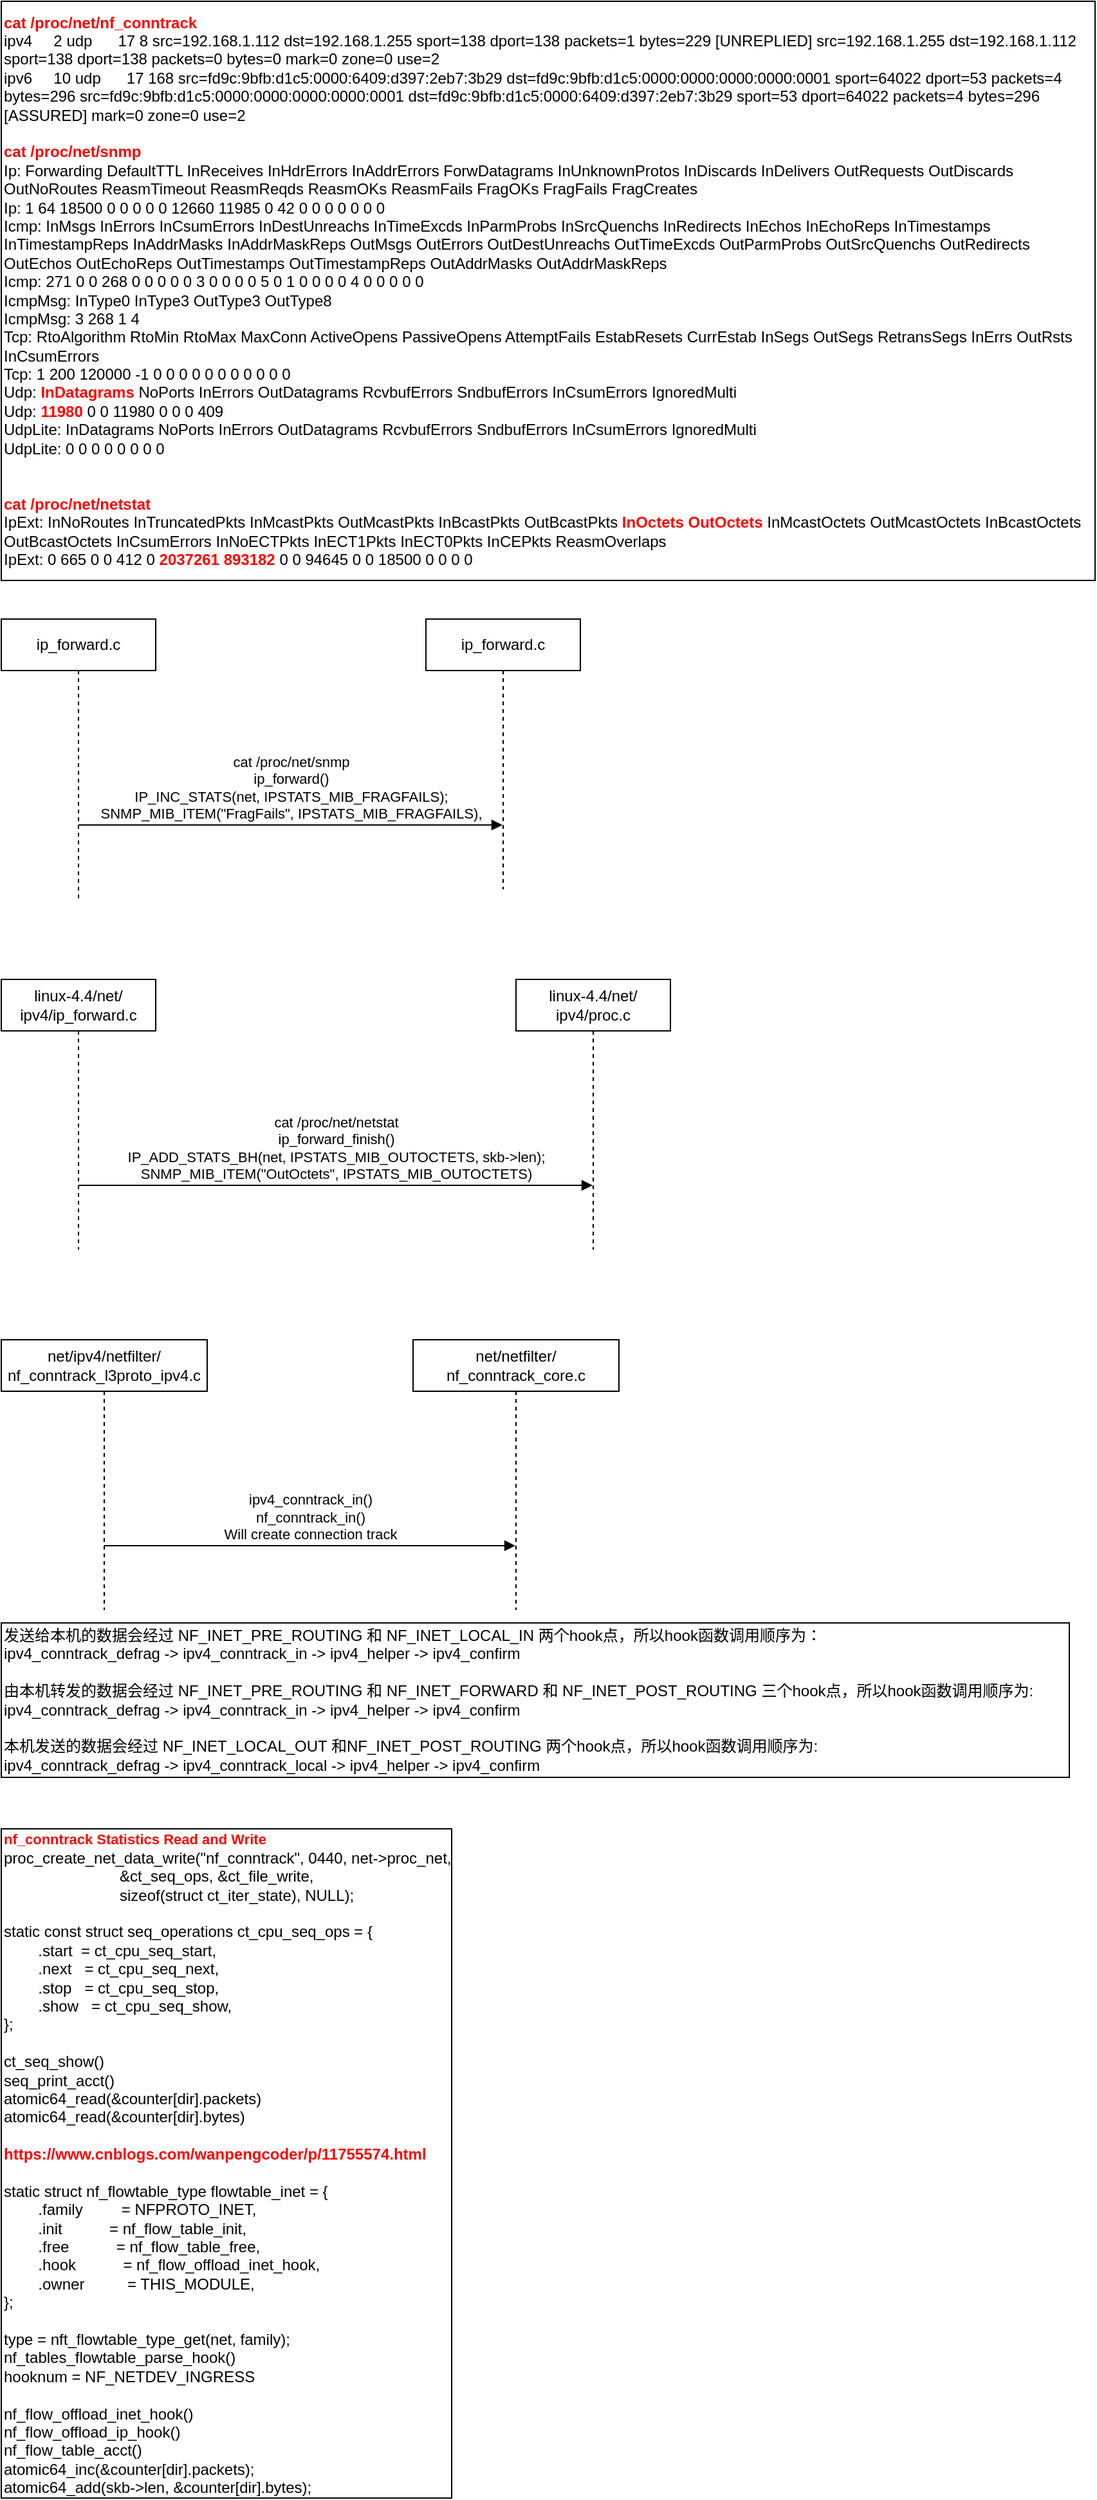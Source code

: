 <mxfile version="13.9.9" type="device"><diagram id="4nVuXh19b9VWlN397u9C" name="Page-1"><mxGraphModel dx="2076" dy="1212" grid="1" gridSize="10" guides="1" tooltips="1" connect="1" arrows="1" fold="1" page="1" pageScale="1" pageWidth="850" pageHeight="1100" math="0" shadow="0"><root><mxCell id="0"/><mxCell id="1" parent="0"/><mxCell id="2jy3L7zkqelJ_qUkFG2A-1" value="&lt;div&gt;&lt;b&gt;&lt;font color=&quot;#ff0000&quot;&gt;cat /proc/net/nf_conntrack&lt;/font&gt;&lt;/b&gt;&lt;/div&gt;&lt;div&gt;ipv4&amp;nbsp; &amp;nbsp; &amp;nbsp;2 udp&amp;nbsp; &amp;nbsp; &amp;nbsp; 17 8 src=192.168.1.112 dst=192.168.1.255 sport=138 dport=138 packets=1 bytes=229 [UNREPLIED] src=192.168.1.255 dst=192.168.1.112 sport=138 dport=138 packets=0 bytes=0 mark=0 zone=0 use=2&lt;/div&gt;&lt;div&gt;ipv6&amp;nbsp; &amp;nbsp; &amp;nbsp;10 udp&amp;nbsp; &amp;nbsp; &amp;nbsp; 17 168 src=fd9c:9bfb:d1c5:0000:6409:d397:2eb7:3b29 dst=fd9c:9bfb:d1c5:0000:0000:0000:0000:0001 sport=64022 dport=53 packets=4 bytes=296 src=fd9c:9bfb:d1c5:0000:0000:0000:0000:0001 dst=fd9c:9bfb:d1c5:0000:6409:d397:2eb7:3b29 sport=53 dport=64022 packets=4 bytes=296 [ASSURED] mark=0 zone=0 use=2&lt;/div&gt;&lt;div&gt;&lt;br&gt;&lt;/div&gt;&lt;div&gt;&lt;b&gt;&lt;font color=&quot;#ff0000&quot;&gt;cat /proc/net/snmp&lt;/font&gt;&lt;/b&gt;&lt;/div&gt;&lt;div&gt;Ip: Forwarding DefaultTTL InReceives InHdrErrors InAddrErrors ForwDatagrams InUnknownProtos InDiscards InDelivers OutRequests OutDiscards OutNoRoutes ReasmTimeout ReasmReqds ReasmOKs ReasmFails FragOKs FragFails FragCreates&lt;/div&gt;&lt;div&gt;Ip: 1 64 18500 0 0 0 0 0 12660 11985 0 42 0 0 0 0 0 0 0&lt;/div&gt;&lt;div&gt;Icmp: InMsgs InErrors InCsumErrors InDestUnreachs InTimeExcds InParmProbs InSrcQuenchs InRedirects InEchos InEchoReps InTimestamps InTimestampReps InAddrMasks InAddrMaskReps OutMsgs OutErrors OutDestUnreachs OutTimeExcds OutParmProbs OutSrcQuenchs OutRedirects OutEchos OutEchoReps OutTimestamps OutTimestampReps OutAddrMasks OutAddrMaskReps&lt;/div&gt;&lt;div&gt;Icmp: 271 0 0 268 0 0 0 0 0 3 0 0 0 0 5 0 1 0 0 0 0 4 0 0 0 0 0&lt;/div&gt;&lt;div&gt;IcmpMsg: InType0 InType3 OutType3 OutType8&lt;/div&gt;&lt;div&gt;IcmpMsg: 3 268 1 4&lt;/div&gt;&lt;div&gt;Tcp: RtoAlgorithm RtoMin RtoMax MaxConn ActiveOpens PassiveOpens AttemptFails EstabResets CurrEstab InSegs OutSegs RetransSegs InErrs OutRsts InCsumErrors&lt;/div&gt;&lt;div&gt;Tcp: 1 200 120000 -1 0 0 0 0 0 0 0 0 0 0 0&lt;/div&gt;&lt;div&gt;Udp: &lt;font color=&quot;#ff0000&quot;&gt;&lt;b&gt;InDatagrams &lt;/b&gt;&lt;/font&gt;NoPorts InErrors OutDatagrams RcvbufErrors SndbufErrors InCsumErrors IgnoredMulti&lt;/div&gt;&lt;div&gt;Udp: &lt;b&gt;&lt;font color=&quot;#ff0000&quot;&gt;11980 &lt;/font&gt;&lt;/b&gt;0 0 11980 0 0 0 409&lt;/div&gt;&lt;div&gt;UdpLite: InDatagrams NoPorts InErrors OutDatagrams RcvbufErrors SndbufErrors InCsumErrors IgnoredMulti&lt;/div&gt;&lt;div&gt;UdpLite: 0 0 0 0 0 0 0 0&lt;/div&gt;&lt;div&gt;&lt;br&gt;&lt;/div&gt;&lt;div&gt;&lt;br&gt;&lt;/div&gt;&lt;div&gt;&lt;b&gt;&lt;font color=&quot;#ff0000&quot;&gt;cat /proc/net/netstat&lt;/font&gt;&lt;/b&gt;&lt;/div&gt;&lt;div&gt;IpExt: InNoRoutes InTruncatedPkts InMcastPkts OutMcastPkts InBcastPkts OutBcastPkts &lt;b&gt;&lt;font color=&quot;#ff0000&quot;&gt;InOctets OutOctets&lt;/font&gt; &lt;/b&gt;InMcastOctets OutMcastOctets InBcastOctets OutBcastOctets InCsumErrors InNoECTPkts InECT1Pkts InECT0Pkts InCEPkts ReasmOverlaps&lt;/div&gt;&lt;div&gt;IpExt: 0 665 0 0 412 0 &lt;b&gt;&lt;font color=&quot;#ff0000&quot;&gt;2037261 893182&lt;/font&gt;&lt;/b&gt; 0 0 94645 0 0 18500 0 0 0 0&lt;/div&gt;" style="rounded=0;whiteSpace=wrap;html=1;align=left;" vertex="1" parent="1"><mxGeometry width="850" height="450" as="geometry"/></mxCell><mxCell id="2jy3L7zkqelJ_qUkFG2A-2" value="ip_forward.c" style="shape=umlLifeline;perimeter=lifelinePerimeter;whiteSpace=wrap;html=1;container=1;collapsible=0;recursiveResize=0;outlineConnect=0;align=center;" vertex="1" parent="1"><mxGeometry y="480" width="120" height="220" as="geometry"/></mxCell><mxCell id="2jy3L7zkqelJ_qUkFG2A-4" value="cat /proc/net/snmp&lt;br&gt;ip_forward()&lt;br&gt;IP_INC_STATS(net, IPSTATS_MIB_FRAGFAILS);&lt;br&gt;SNMP_MIB_ITEM(&quot;FragFails&quot;, IPSTATS_MIB_FRAGFAILS)," style="html=1;verticalAlign=bottom;endArrow=block;" edge="1" parent="2jy3L7zkqelJ_qUkFG2A-2" target="2jy3L7zkqelJ_qUkFG2A-3"><mxGeometry width="80" relative="1" as="geometry"><mxPoint x="60" y="160" as="sourcePoint"/><mxPoint x="140" y="160" as="targetPoint"/></mxGeometry></mxCell><mxCell id="2jy3L7zkqelJ_qUkFG2A-3" value="ip_forward.c" style="shape=umlLifeline;perimeter=lifelinePerimeter;whiteSpace=wrap;html=1;container=1;collapsible=0;recursiveResize=0;outlineConnect=0;align=center;" vertex="1" parent="1"><mxGeometry x="330" y="480" width="120" height="210" as="geometry"/></mxCell><mxCell id="2jy3L7zkqelJ_qUkFG2A-5" value="linux-4.4/net/&lt;br&gt;ipv4/ip_forward.c" style="shape=umlLifeline;perimeter=lifelinePerimeter;whiteSpace=wrap;html=1;container=1;collapsible=0;recursiveResize=0;outlineConnect=0;align=center;" vertex="1" parent="1"><mxGeometry y="760" width="120" height="210" as="geometry"/></mxCell><mxCell id="2jy3L7zkqelJ_qUkFG2A-6" value="cat /proc/net/netstat&lt;br&gt;ip_forward_finish()&lt;br&gt;IP_ADD_STATS_BH(net, IPSTATS_MIB_OUTOCTETS, skb-&amp;gt;len);&lt;br&gt;SNMP_MIB_ITEM(&quot;OutOctets&quot;, IPSTATS_MIB_OUTOCTETS)" style="html=1;verticalAlign=bottom;endArrow=block;" edge="1" parent="2jy3L7zkqelJ_qUkFG2A-5" target="2jy3L7zkqelJ_qUkFG2A-7"><mxGeometry width="80" relative="1" as="geometry"><mxPoint x="60" y="160" as="sourcePoint"/><mxPoint x="140" y="160" as="targetPoint"/><Array as="points"><mxPoint x="260" y="160"/></Array></mxGeometry></mxCell><mxCell id="2jy3L7zkqelJ_qUkFG2A-7" value="linux-4.4/net/&lt;br&gt;ipv4/proc.c" style="shape=umlLifeline;perimeter=lifelinePerimeter;whiteSpace=wrap;html=1;container=1;collapsible=0;recursiveResize=0;outlineConnect=0;align=center;size=40;" vertex="1" parent="1"><mxGeometry x="400" y="760" width="120" height="210" as="geometry"/></mxCell><mxCell id="2jy3L7zkqelJ_qUkFG2A-8" value="net/ipv4/netfilter/&lt;br&gt;nf_conntrack_l3proto_ipv4.c" style="shape=umlLifeline;perimeter=lifelinePerimeter;whiteSpace=wrap;html=1;container=1;collapsible=0;recursiveResize=0;outlineConnect=0;align=center;" vertex="1" parent="1"><mxGeometry y="1040" width="160" height="210" as="geometry"/></mxCell><mxCell id="2jy3L7zkqelJ_qUkFG2A-13" value="ipv4_conntrack_in()&lt;br&gt;nf_conntrack_in()&lt;br&gt;Will create connection track" style="html=1;verticalAlign=bottom;endArrow=block;" edge="1" parent="2jy3L7zkqelJ_qUkFG2A-8" target="2jy3L7zkqelJ_qUkFG2A-12"><mxGeometry width="80" relative="1" as="geometry"><mxPoint x="80" y="160" as="sourcePoint"/><mxPoint x="160" y="160" as="targetPoint"/></mxGeometry></mxCell><mxCell id="2jy3L7zkqelJ_qUkFG2A-11" value="&lt;div&gt;发送给本机的数据会经过 NF_INET_PRE_ROUTING 和 NF_INET_LOCAL_IN 两个hook点，所以hook函数调用顺序为：&lt;/div&gt;&lt;div&gt;ipv4_conntrack_defrag -&amp;gt; ipv4_conntrack_in -&amp;gt; ipv4_helper -&amp;gt; ipv4_confirm&lt;/div&gt;&lt;div&gt;&lt;br&gt;&lt;/div&gt;&lt;div&gt;由本机转发的数据会经过 NF_INET_PRE_ROUTING 和 NF_INET_FORWARD 和 NF_INET_POST_ROUTING 三个hook点，所以hook函数调用顺序为:&lt;/div&gt;&lt;div&gt;ipv4_conntrack_defrag -&amp;gt; ipv4_conntrack_in -&amp;gt; ipv4_helper -&amp;gt; ipv4_confirm&lt;/div&gt;&lt;div&gt;&lt;br&gt;&lt;/div&gt;&lt;div&gt;本机发送的数据会经过 NF_INET_LOCAL_OUT 和NF_INET_POST_ROUTING 两个hook点，所以hook函数调用顺序为:&lt;/div&gt;&lt;div&gt;ipv4_conntrack_defrag -&amp;gt; ipv4_conntrack_local -&amp;gt; ipv4_helper -&amp;gt; ipv4_confirm&lt;/div&gt;" style="html=1;align=left;" vertex="1" parent="1"><mxGeometry y="1260" width="830" height="120" as="geometry"/></mxCell><mxCell id="2jy3L7zkqelJ_qUkFG2A-12" value="net/netfilter/&lt;br&gt;nf_conntrack_core.c" style="shape=umlLifeline;perimeter=lifelinePerimeter;whiteSpace=wrap;html=1;container=1;collapsible=0;recursiveResize=0;outlineConnect=0;align=center;" vertex="1" parent="1"><mxGeometry x="320" y="1040" width="160" height="210" as="geometry"/></mxCell><mxCell id="2jy3L7zkqelJ_qUkFG2A-14" value="&lt;div&gt;&lt;span style=&quot;font-size: 11px ; text-align: center ; background-color: rgb(255 , 255 , 255)&quot;&gt;&lt;b&gt;&lt;font color=&quot;#ff0000&quot;&gt;nf_conntrack Statistics Read and Write&lt;/font&gt;&lt;/b&gt;&lt;/span&gt;&lt;br&gt;&lt;/div&gt;&lt;div&gt;proc_create_net_data_write(&quot;nf_conntrack&quot;, 0440, net-&amp;gt;proc_net,&lt;/div&gt;&lt;div&gt;&amp;nbsp; &amp;nbsp; &amp;nbsp; &amp;nbsp; &amp;nbsp; &amp;nbsp; &amp;nbsp; &amp;nbsp; &amp;nbsp; &amp;nbsp; &amp;nbsp; &amp;nbsp; &amp;nbsp; &amp;nbsp;&amp;amp;ct_seq_ops, &amp;amp;ct_file_write,&lt;/div&gt;&lt;div&gt;&amp;nbsp; &amp;nbsp; &amp;nbsp; &amp;nbsp; &amp;nbsp; &amp;nbsp; &amp;nbsp; &amp;nbsp; &amp;nbsp; &amp;nbsp; &amp;nbsp; &amp;nbsp; &amp;nbsp; &amp;nbsp;sizeof(struct ct_iter_state), NULL);&lt;/div&gt;&lt;div&gt;&lt;br&gt;&lt;/div&gt;&lt;div&gt;static const struct seq_operations ct_cpu_seq_ops = {&lt;/div&gt;&lt;div&gt;&amp;nbsp; &amp;nbsp; &amp;nbsp; &amp;nbsp; .start&amp;nbsp; = ct_cpu_seq_start,&lt;/div&gt;&lt;div&gt;&amp;nbsp; &amp;nbsp; &amp;nbsp; &amp;nbsp; .next&amp;nbsp; &amp;nbsp;= ct_cpu_seq_next,&lt;/div&gt;&lt;div&gt;&amp;nbsp; &amp;nbsp; &amp;nbsp; &amp;nbsp; .stop&amp;nbsp; &amp;nbsp;= ct_cpu_seq_stop,&lt;/div&gt;&lt;div&gt;&amp;nbsp; &amp;nbsp; &amp;nbsp; &amp;nbsp; .show&amp;nbsp; &amp;nbsp;= ct_cpu_seq_show,&lt;/div&gt;&lt;div&gt;};&lt;/div&gt;&lt;div&gt;&lt;br&gt;&lt;/div&gt;&lt;div&gt;ct_seq_show()&lt;/div&gt;&lt;div&gt;seq_print_acct()&lt;/div&gt;&lt;div&gt;atomic64_read(&amp;amp;counter[dir].packets)&lt;/div&gt;&lt;div&gt;atomic64_read(&amp;amp;counter[dir].bytes)&lt;/div&gt;&lt;div&gt;&lt;br&gt;&lt;/div&gt;&lt;div&gt;&lt;div&gt;&lt;b&gt;&lt;font color=&quot;#ff0000&quot;&gt;https://www.cnblogs.com/wanpengcoder/p/11755574.html&lt;/font&gt;&lt;/b&gt;&lt;/div&gt;&lt;div&gt;&lt;br&gt;&lt;/div&gt;&lt;div&gt;static struct nf_flowtable_type flowtable_inet = {&lt;/div&gt;&lt;div&gt;&amp;nbsp; &amp;nbsp; &amp;nbsp; &amp;nbsp; .family&amp;nbsp; &amp;nbsp; &amp;nbsp; &amp;nbsp; &amp;nbsp;= NFPROTO_INET,&lt;/div&gt;&lt;div&gt;&amp;nbsp; &amp;nbsp; &amp;nbsp; &amp;nbsp; .init&amp;nbsp; &amp;nbsp; &amp;nbsp; &amp;nbsp; &amp;nbsp; &amp;nbsp;= nf_flow_table_init,&lt;/div&gt;&lt;div&gt;&amp;nbsp; &amp;nbsp; &amp;nbsp; &amp;nbsp; .free&amp;nbsp; &amp;nbsp; &amp;nbsp; &amp;nbsp; &amp;nbsp; &amp;nbsp;= nf_flow_table_free,&lt;/div&gt;&lt;div&gt;&amp;nbsp; &amp;nbsp; &amp;nbsp; &amp;nbsp; .hook&amp;nbsp; &amp;nbsp; &amp;nbsp; &amp;nbsp; &amp;nbsp; &amp;nbsp;= nf_flow_offload_inet_hook,&lt;/div&gt;&lt;div&gt;&amp;nbsp; &amp;nbsp; &amp;nbsp; &amp;nbsp; .owner&amp;nbsp; &amp;nbsp; &amp;nbsp; &amp;nbsp; &amp;nbsp; = THIS_MODULE,&lt;/div&gt;&lt;div&gt;};&lt;/div&gt;&lt;div&gt;&lt;br&gt;&lt;/div&gt;&lt;div&gt;type = nft_flowtable_type_get(net, family);&lt;/div&gt;&lt;div&gt;nf_tables_flowtable_parse_hook()&lt;/div&gt;&lt;div&gt;hooknum = NF_NETDEV_INGRESS&lt;/div&gt;&lt;div&gt;&lt;br&gt;&lt;/div&gt;&lt;div&gt;nf_flow_offload_inet_hook()&lt;/div&gt;&lt;div&gt;nf_flow_offload_ip_hook()&lt;/div&gt;&lt;div&gt;nf_flow_table_acct()&lt;/div&gt;&lt;div&gt;atomic64_inc(&amp;amp;counter[dir].packets);&lt;/div&gt;&lt;div&gt;atomic64_add(skb-&amp;gt;len, &amp;amp;counter[dir].bytes);&lt;/div&gt;&lt;/div&gt;" style="html=1;align=left;" vertex="1" parent="1"><mxGeometry y="1420" width="350" height="520" as="geometry"/></mxCell></root></mxGraphModel></diagram></mxfile>